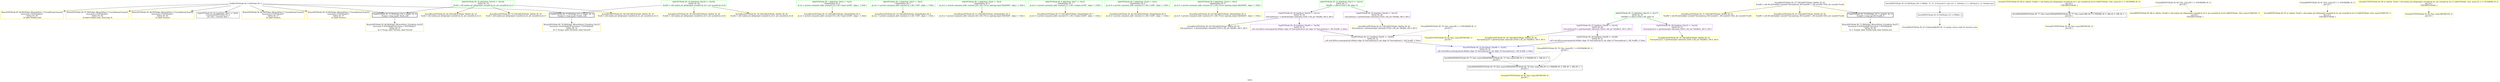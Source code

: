 digraph "SVFG" {
	label="SVFG";

	Node0x55cf43eedd30 [shape=record,color=grey,label="{NullPtrVFGNode ID: 0 PAGNode ID: 0\n}"];
	Node0x55cf43eedd30 -> Node0x55cf43ec0880[style=solid];
	Node0x55cf43eedd30 -> Node0x55cf43e8fad0[style=solid];
	Node0x55cf43eedd30 -> Node0x55cf43e8fc20[style=solid];
	Node0x55cf43eedd30 -> Node0x55cf43e8fdb0[style=solid];
	Node0x55cf43eedd30 -> Node0x55cf43e8ff40[style=solid];
	Node0x55cf43eedd30 -> Node0x55cf43e900d0[style=solid];
	Node0x55cf43eedd30 -> Node0x55cf43e90710[style=solid];
	Node0x55cf43eedd30 -> Node0x55cf43e90a20[style=solid];
	Node0x55cf43eedb70 [shape=record,color=green,label="{AddrVFGNode ID: 1 AddrStmt: [Var4 \<-- Var3]  \nGlobalValVar ID: 4\n @.str = private unnamed_addr constant [10 x i8] c\"input.txt\\00\", align 1 \{ Glob  \}}"];
	Node0x55cf43eedb70 -> Node0x55cf43ecaf30[style=solid];
	Node0x55cf43eee070 [shape=record,color=green,label="{AddrVFGNode ID: 2 AddrStmt: [Var5 \<-- Var3]  \nGlobalValVar ID: 5\n @.str.1 = private unnamed_addr constant [2 x i8] c\"r\\00\", align 1 \{ Glob  \}}"];
	Node0x55cf43eee070 -> Node0x55cf43ecb0a0[style=solid];
	Node0x55cf43ebe590 [shape=record,color=green,label="{AddrVFGNode ID: 3 AddrStmt: [Var6 \<-- Var3]  \nGlobalValVar ID: 6\n @.str.2 = private unnamed_addr constant [26 x i8] c\"Error opening input file\\0A\\00\", align 1 \{ Glob  \}}"];
	Node0x55cf43ebe590 -> Node0x55cf43ecadc0[style=solid];
	Node0x55cf43ebe700 [shape=record,color=green,label="{AddrVFGNode ID: 4 AddrStmt: [Var7 \<-- Var3]  \nGlobalValVar ID: 7\n @.str.3 = private unnamed_addr constant [11 x i8] c\"output.txt\\00\", align 1 \{ Glob  \}}"];
	Node0x55cf43ebe700 -> Node0x55cf43eca620[style=solid];
	Node0x55cf43ebe890 [shape=record,color=green,label="{AddrVFGNode ID: 5 AddrStmt: [Var8 \<-- Var3]  \nGlobalValVar ID: 8\n @.str.4 = private unnamed_addr constant [2 x i8] c\"w\\00\", align 1 \{ Glob  \}}"];
	Node0x55cf43ebe890 -> Node0x55cf43eca790[style=solid];
	Node0x55cf43ebea20 [shape=record,color=green,label="{AddrVFGNode ID: 6 AddrStmt: [Var9 \<-- Var3]  \nGlobalValVar ID: 9\n @.str.5 = private unnamed_addr constant [27 x i8] c\"Error opening output file\\0A\\00\", align 1 \{ Glob  \}}"];
	Node0x55cf43ebea20 -> Node0x55cf43ecaa70[style=solid];
	Node0x55cf43ebf790 [shape=record,color=green,label="{AddrVFGNode ID: 14 AddrStmt: [Var13 \<-- Var14]  \nValVar ID: 13\n   %buffer = alloca [1024 x i8], align 16 }"];
	Node0x55cf43ebf790 -> Node0x55cf43ec0a10[style=solid];
	Node0x55cf43ebf790 -> Node0x55cf43ec8740[style=solid];
	Node0x55cf43ebfa70 [shape=record,color=green,label="{AddrVFGNode ID: 15 AddrStmt: [Var16 \<-- Var17]  \nValVar ID: 16\n   %buffer2 = alloca [1024 x i8], align 16 }"];
	Node0x55cf43ebfa70 -> Node0x55cf43ec88d0[style=solid];
	Node0x55cf43ebfa70 -> Node0x55cf43ec8a60[style=solid];
	Node0x55cf43ebfc00 [shape=record,color=green,label="{AddrVFGNode ID: 16 AddrStmt: [Var18 \<-- Var19]  \nValVar ID: 18\n   %call = call noalias ptr @fopen(ptr noundef @.str, ptr noundef @.str.1) }"];
	Node0x55cf43ebfc00 -> Node0x55cf43ec61d0[style=solid];
	Node0x55cf43ebfc00 -> Node0x55cf43eca4b0[style=solid];
	Node0x55cf43ebfc00 -> Node0x55cf43eca900[style=solid];
	Node0x55cf43ebfc00 -> Node0x55cf43e90710[style=solid];
	Node0x55cf43ec00b0 [shape=record,color=green,label="{AddrVFGNode ID: 19 AddrStmt: [Var29 \<-- Var30]  \nValVar ID: 29\n   %call2 = call noalias ptr @fopen(ptr noundef @.str.3, ptr noundef @.str.4) }"];
	Node0x55cf43ec00b0 -> Node0x55cf43eb9e60[style=solid];
	Node0x55cf43ec00b0 -> Node0x55cf43ec9930[style=solid];
	Node0x55cf43ec00b0 -> Node0x55cf43e90a20[style=solid];
	Node0x55cf43ec0880 [shape=record,color=black,label="{CopyVFGNode ID: 24 CopyStmt: [Var1 \<-- Var0]  \nConstantNullPtrValVar ID: 0\n ptr null \{ constant data \}}"];
	Node0x55cf43ec0a10 [shape=record,color=purple,label="{GepVFGNode ID: 25 GepStmt: [Var40 \<-- Var13]  \nValVar ID: 40\n   %arraydecay = getelementptr inbounds [1024 x i8], ptr %buffer, i64 0, i64 0 }"];
	Node0x55cf43ec0a10 -> Node0x55cf43eca060[style=solid];
	Node0x55cf43ec8740 [shape=record,color=purple,label="{GepVFGNode ID: 26 GepStmt: [Var50 \<-- Var13]  \nValVar ID: 50\n   %arraydecay11 = getelementptr inbounds [1024 x i8], ptr %buffer, i64 0, i64 0 }"];
	Node0x55cf43ec8740 -> Node0x55cf43ec8f60[style=solid];
	Node0x55cf43ec8740 -> Node0x55cf43ec9c10[style=solid];
	Node0x55cf43ec88d0 [shape=record,color=purple,label="{GepVFGNode ID: 27 GepStmt: [Var49 \<-- Var16]  \nValVar ID: 49\n   %arraydecay10 = getelementptr inbounds [1024 x i8], ptr %buffer2, i64 0, i64 0 }"];
	Node0x55cf43ec88d0 -> Node0x55cf43ec8bf0[style=solid];
	Node0x55cf43ec88d0 -> Node0x55cf43ec9aa0[style=solid];
	Node0x55cf43ec8a60 [shape=record,color=purple,label="{GepVFGNode ID: 28 GepStmt: [Var55 \<-- Var16]  \nValVar ID: 55\n   %arraydecay12 = getelementptr inbounds [1024 x i8], ptr %buffer2, i64 0, i64 0 }"];
	Node0x55cf43ec8a60 -> Node0x55cf43ef4f90[style=solid];
	Node0x55cf43ec8bf0 [shape=record,color=purple,label="{GepVFGNode ID: 29 GepStmt: [Var89 \<-- Var49]  \nValVar ID: 51\n   call void @llvm.memcpy.p0.p0.i64(ptr align 16 %arraydecay10, ptr align 16 %arraydecay11, i64 %call8, i1 false) }"];
	Node0x55cf43ec8bf0 -> Node0x55cf43ec9460[style=solid];
	Node0x55cf43ec8f60 [shape=record,color=purple,label="{GepVFGNode ID: 30 GepStmt: [Var90 \<-- Var50]  \nValVar ID: 51\n   call void @llvm.memcpy.p0.p0.i64(ptr align 16 %arraydecay10, ptr align 16 %arraydecay11, i64 %call8, i1 false) }"];
	Node0x55cf43ec8f60 -> Node0x55cf43ec92d0[style=solid];
	Node0x55cf43ec92d0 [shape=record,color=red,label="{LoadVFGNode ID: 31 LoadStmt: [Var91 \<-- Var90]  \nValVar ID: 51\n   call void @llvm.memcpy.p0.p0.i64(ptr align 16 %arraydecay10, ptr align 16 %arraydecay11, i64 %call8, i1 false) }"];
	Node0x55cf43ec92d0 -> Node0x55cf43ec9460[style=solid];
	Node0x55cf43ec9460 [shape=record,color=blue,label="{StoreVFGNode ID: 32 StoreStmt: [Var89 \<-- Var91]  \nValVar ID: 51\n   call void @llvm.memcpy.p0.p0.i64(ptr align 16 %arraydecay10, ptr align 16 %arraydecay11, i64 %call8, i1 false) }"];
	Node0x55cf43ec9460 -> Node0x55cf43e92c70[style=dashed];
	Node0x55cf43ec61d0 [shape=record,color=yellow,penwidth=2,label="{ActualParmVFGNode ID: 33 CS[CallICFGNode: ]ValVar ID: 18\n   %call = call noalias ptr @fopen(ptr noundef @.str, ptr noundef @.str.1) }"];
	Node0x55cf43eb9e60 [shape=record,color=yellow,penwidth=2,label="{ActualParmVFGNode ID: 34 CS[CallICFGNode: ]ValVar ID: 29\n   %call2 = call noalias ptr @fopen(ptr noundef @.str.3, ptr noundef @.str.4) }"];
	Node0x55cf43ef4f90 [shape=record,color=yellow,penwidth=2,label="{ActualParmVFGNode ID: 35 CS[CallICFGNode: ]ValVar ID: 55\n   %arraydecay12 = getelementptr inbounds [1024 x i8], ptr %buffer2, i64 0, i64 0 }"];
	Node0x55cf43ee1320 [shape=record,color=yellow,penwidth=2,label="{ActualParmVFGNode ID: 37 CS[CallICFGNode: ]ValVar ID: 42\n   %call8 = call i64 @fread(ptr noundef %arraydecay, i64 noundef 1, i64 noundef 1024, ptr noundef %call) }"];
	Node0x55cf43ec9930 [shape=record,color=yellow,penwidth=2,label="{ActualParmVFGNode ID: 38 CS[CallICFGNode: ]ValVar ID: 29\n   %call2 = call noalias ptr @fopen(ptr noundef @.str.3, ptr noundef @.str.4) }"];
	Node0x55cf43ec9aa0 [shape=record,color=yellow,penwidth=2,label="{ActualParmVFGNode ID: 39 CS[CallICFGNode: ]ValVar ID: 49\n   %arraydecay10 = getelementptr inbounds [1024 x i8], ptr %buffer2, i64 0, i64 0 }"];
	Node0x55cf43ec9c10 [shape=record,color=yellow,penwidth=2,label="{ActualParmVFGNode ID: 40 CS[CallICFGNode: ]ValVar ID: 50\n   %arraydecay11 = getelementptr inbounds [1024 x i8], ptr %buffer, i64 0, i64 0 }"];
	Node0x55cf43ec9d80 [shape=record,color=yellow,penwidth=2,label="{ActualParmVFGNode ID: 41 CS[CallICFGNode: ]ValVar ID: 42\n   %call8 = call i64 @fread(ptr noundef %arraydecay, i64 noundef 1, i64 noundef 1024, ptr noundef %call) }"];
	Node0x55cf43eca060 [shape=record,color=yellow,penwidth=2,label="{ActualParmVFGNode ID: 43 CS[CallICFGNode: ]ValVar ID: 40\n   %arraydecay = getelementptr inbounds [1024 x i8], ptr %buffer, i64 0, i64 0 }"];
	Node0x55cf43eca4b0 [shape=record,color=yellow,penwidth=2,label="{ActualParmVFGNode ID: 46 CS[CallICFGNode: ]ValVar ID: 18\n   %call = call noalias ptr @fopen(ptr noundef @.str, ptr noundef @.str.1) }"];
	Node0x55cf43eca620 [shape=record,color=yellow,penwidth=2,label="{ActualParmVFGNode ID: 47 CS[CallICFGNode: ]GlobalValVar ID: 7\n @.str.3 = private unnamed_addr constant [11 x i8] c\"output.txt\\00\", align 1 \{ Glob  \}}"];
	Node0x55cf43eca790 [shape=record,color=yellow,penwidth=2,label="{ActualParmVFGNode ID: 48 CS[CallICFGNode: ]GlobalValVar ID: 8\n @.str.4 = private unnamed_addr constant [2 x i8] c\"w\\00\", align 1 \{ Glob  \}}"];
	Node0x55cf43eca900 [shape=record,color=yellow,penwidth=2,label="{ActualParmVFGNode ID: 49 CS[CallICFGNode: ]ValVar ID: 18\n   %call = call noalias ptr @fopen(ptr noundef @.str, ptr noundef @.str.1) }"];
	Node0x55cf43ecaa70 [shape=record,color=yellow,penwidth=2,label="{ActualParmVFGNode ID: 50 CS[CallICFGNode: ]GlobalValVar ID: 9\n @.str.5 = private unnamed_addr constant [27 x i8] c\"Error opening output file\\0A\\00\", align 1 \{ Glob  \}}"];
	Node0x55cf43ecadc0 [shape=record,color=yellow,penwidth=2,label="{ActualParmVFGNode ID: 51 CS[CallICFGNode: ]GlobalValVar ID: 6\n @.str.2 = private unnamed_addr constant [26 x i8] c\"Error opening input file\\0A\\00\", align 1 \{ Glob  \}}"];
	Node0x55cf43ecaf30 [shape=record,color=yellow,penwidth=2,label="{ActualParmVFGNode ID: 52 CS[CallICFGNode: ]GlobalValVar ID: 4\n @.str = private unnamed_addr constant [10 x i8] c\"input.txt\\00\", align 1 \{ Glob  \}}"];
	Node0x55cf43ecb0a0 [shape=record,color=yellow,penwidth=2,label="{ActualParmVFGNode ID: 53 CS[CallICFGNode: ]GlobalValVar ID: 5\n @.str.1 = private unnamed_addr constant [2 x i8] c\"r\\00\", align 1 \{ Glob  \}}"];
	Node0x55cf43ecb6f0 [shape=record,color=yellow,penwidth=2,label="{ActualRetVFGNode ID: 57 CS[CallICFGNode: ]ValVar ID: 42\n   %call8 = call i64 @fread(ptr noundef %arraydecay, i64 noundef 1, i64 noundef 1024, ptr noundef %call) }"];
	Node0x55cf43ecb6f0 -> Node0x55cf43ee1320[style=solid];
	Node0x55cf43ecb6f0 -> Node0x55cf43ec9d80[style=solid];
	Node0x55cf43ecb6f0 -> Node0x55cf43e90cc0[style=solid];
	Node0x55cf43ebf870 [shape=record,color=yellow,penwidth=2,label="{FormalRetVFGNode ID: 61 Fun[main]RetPN ID: 12 unique return node for function main}"];
	Node0x55cf43ecbe20 [shape=record,color=black,label="{IntraPHIVFGNode ID: 62 PAGNode: [63 = PHI(64, 15, 15, )]      %retval.0 = phi i32 [ 1, %if.then ], [ 1, %if.then4 ], [ 0, %while.end ] }"];
	Node0x55cf43ecbe20 -> Node0x55cf43ecc290[style=solid];
	Node0x55cf43ecc290 [shape=record,color=black,label="{IntraPHIVFGNode ID: 63 PAGNode: [12 = PHI(63, )]  }"];
	Node0x55cf43ecc290 -> Node0x55cf43ebf870[style=solid];
	Node0x55cf43e8fad0 [shape=record,color=gold,penwidth=2,label="{BranchVFGNode ID: 64 PAGEdge: [BranchStmt: [ Unconditional branch]\nSuccessor 0 ICFGNode15   \nValVar ID: 27\n   br label %return   }"];
	Node0x55cf43e8fc20 [shape=record,color=gold,penwidth=2,label="{BranchVFGNode ID: 65 PAGEdge: [BranchStmt: [ Unconditional branch]\nSuccessor 0 ICFGNode15   \nValVar ID: 37\n   br label %return   }"];
	Node0x55cf43e8fdb0 [shape=record,color=gold,penwidth=2,label="{BranchVFGNode ID: 66 PAGEdge: [BranchStmt: [ Unconditional branch]\nSuccessor 0 ICFGNode23   \nValVar ID: 38\n   br label %while.cond   }"];
	Node0x55cf43e8ff40 [shape=record,color=gold,penwidth=2,label="{BranchVFGNode ID: 67 PAGEdge: [BranchStmt: [ Unconditional branch]\nSuccessor 0 ICFGNode23   \nValVar ID: 59\n   br label %while.cond, !llvm.loop !6   }"];
	Node0x55cf43e900d0 [shape=record,color=gold,penwidth=2,label="{BranchVFGNode ID: 68 PAGEdge: [BranchStmt: [ Unconditional branch]\nSuccessor 0 ICFGNode15   \nValVar ID: 62\n   br label %return   }"];
	Node0x55cf43e90260 [shape=record,color=gold,penwidth=2,label="{BranchVFGNode ID: 69 PAGEdge: [BranchStmt: [Condition Var22]\nSuccessor 0 ICFGNode9   Successor 1 ICFGNode11   \nValVar ID: 23\n   br i1 %cmp, label %if.then, label %if.end   }"];
	Node0x55cf43e903f0 [shape=record,color=gold,penwidth=2,label="{BranchVFGNode ID: 70 PAGEdge: [BranchStmt: [Condition Var31]\nSuccessor 0 ICFGNode18   Successor 1 ICFGNode20   \nValVar ID: 32\n   br i1 %cmp3, label %if.then4, label %if.end7   }"];
	Node0x55cf43e90580 [shape=record,color=gold,penwidth=2,label="{BranchVFGNode ID: 71 PAGEdge: [BranchStmt: [Condition Var47]\nSuccessor 0 ICFGNode29   Successor 1 ICFGNode30   \nValVar ID: 48\n   br i1 %cmp9, label %while.body, label %while.end   }"];
	Node0x55cf43e90710 [shape=record,color=black,penwidth=2,label="{CmpVFGNode ID: 72 PAGEdge: [22 = cmp(0, 18, )]\n    %cmp = icmp eq ptr %call, null }"];
	Node0x55cf43e90710 -> Node0x55cf43e90260[style=solid];
	Node0x55cf43e90a20 [shape=record,color=black,penwidth=2,label="{CmpVFGNode ID: 73 PAGEdge: [31 = cmp(0, 29, )]\n    %cmp3 = icmp eq ptr %call2, null }"];
	Node0x55cf43e90a20 -> Node0x55cf43e903f0[style=solid];
	Node0x55cf43e90cc0 [shape=record,color=black,penwidth=2,label="{CmpVFGNode ID: 74 PAGEdge: [47 = cmp(41, 42, )]\n    %cmp9 = icmp ugt i64 %call8, 0 }"];
	Node0x55cf43e90cc0 -> Node0x55cf43e90580[style=solid];
	Node0x55cf43e92c70 [shape=record,color=black,label="{IntraMSSAPHISVFGNode ID: 75 \{fun: main\}MSSAPHISVFGNode ID: 75 \{fun: main\}MR_6V_2 = PHI(MR_6V_1, MR_6V_3, )\npts\{92 \}}"];
	Node0x55cf43e92c70 -> Node0x55cf43ec9460[style=dashed];
	Node0x55cf43e92c70 -> Node0x55cf43e92f10[style=dashed];
	Node0x55cf43e92f10 [shape=record,color=black,label="{IntraMSSAPHISVFGNode ID: 76 \{fun: main\}MSSAPHISVFGNode ID: 76 \{fun: main\}MR_6V_4 = PHI(MR_6V_2, MR_6V_1, MR_6V_1, )\npts\{92 \}}"];
	Node0x55cf43e92f10 -> Node0x55cf43e73930[style=dashed];
	Node0x55cf43e93200 [shape=record,color=black,label="{IntraMSSAPHISVFGNode ID: 77 \{fun: main\}MSSAPHISVFGNode ID: 77 \{fun: main\}MR_4V_3 = PHI(MR_4V_2, MR_4V_2, MR_4V_1, )\npts\{30 \}}"];
	Node0x55cf43e93200 -> Node0x55cf43eba560[style=dashed];
	Node0x55cf43e7c5b0 [shape=record,color=yellow,penwidth=2,label="{FormalINSVFGNode ID: 78 \{fun: main\}8V_1 = ENCHI(MR_8V_1)\npts\{93 \}\n}"];
	Node0x55cf43e7c5b0 -> Node0x55cf43ec92d0[style=dashed];
	Node0x55cf43e7c5b0 -> Node0x55cf43e620f0[style=dashed];
	Node0x55cf43e7cb20 [shape=record,color=yellow,penwidth=2,label="{FormalINSVFGNode ID: 79 \{fun: main\}6V_1 = ENCHI(MR_6V_1)\npts\{92 \}\n}"];
	Node0x55cf43e7cb20 -> Node0x55cf43e92c70[style=dashed];
	Node0x55cf43e7cb20 -> Node0x55cf43e92f10[style=dashed];
	Node0x55cf43e799a0 [shape=record,color=yellow,penwidth=2,label="{FormalINSVFGNode ID: 80 \{fun: main\}4V_1 = ENCHI(MR_4V_1)\npts\{30 \}\n}"];
	Node0x55cf43e799a0 -> Node0x55cf43e93200[style=dashed];
	Node0x55cf43e799a0 -> Node0x55cf43eba880[style=dashed];
	Node0x55cf43e76400 [shape=record,color=yellow,penwidth=2,label="{FormalINSVFGNode ID: 81 \{fun: main\}2V_1 = ENCHI(MR_2V_1)\npts\{19 \}\n}"];
	Node0x55cf43e76400 -> Node0x55cf43ebaaf0[style=dashed];
	Node0x55cf43e73930 [shape=record,color=yellow,penwidth=2,label="{FormalOUTSVFGNode ID: 82 \{fun: main\}RETMU(6V_4)\npts\{92 \}\n}"];
	Node0x55cf43e620f0 [shape=record,color=yellow,penwidth=2,label="{FormalOUTSVFGNode ID: 83 \{fun: main\}RETMU(8V_1)\npts\{93 \}\n}"];
	Node0x55cf43eba560 [shape=record,color=yellow,penwidth=2,label="{FormalOUTSVFGNode ID: 84 \{fun: main\}RETMU(4V_3)\npts\{30 \}\n}"];
	Node0x55cf43eba6f0 [shape=record,color=yellow,penwidth=2,label="{FormalOUTSVFGNode ID: 85 \{fun: main\}RETMU(2V_2)\npts\{19 \}\n}"];
	Node0x55cf43eba880 [shape=record,color=yellow,penwidth=2,label="{ActualINSVFGNode ID: 86 at callsite:    %call2 = call noalias ptr @fopen(ptr noundef @.str.3, ptr noundef @.str.4) CallICFGNode:  \{fun: main\}CSMU(4V_1)\npts\{30 \}\nCS[CallICFGNode: ]}"];
	Node0x55cf43ebaaf0 [shape=record,color=yellow,penwidth=2,label="{ActualINSVFGNode ID: 87 at callsite:    %call = call noalias ptr @fopen(ptr noundef @.str, ptr noundef @.str.1) CallICFGNode:  \{fun: main\}CSMU(2V_1)\npts\{19 \}\nCS[CallICFGNode: ]}"];
	Node0x55cf43ebacf0 [shape=record,color=yellow,penwidth=2,label="{ActualOUTSVFGNode ID: 88 at callsite:    %call2 = call noalias ptr @fopen(ptr noundef @.str.3, ptr noundef @.str.4) CallICFGNode:  \{fun: main\}4V_2 = CSCHI(MR_4V_2)\npts\{30 \}\nCS[CallICFGNode: ]}"];
	Node0x55cf43ebacf0 -> Node0x55cf43e93200[style=dashed];
	Node0x55cf43ebaf90 [shape=record,color=yellow,penwidth=2,label="{ActualOUTSVFGNode ID: 89 at callsite:    %call = call noalias ptr @fopen(ptr noundef @.str, ptr noundef @.str.1) CallICFGNode:  \{fun: main\}2V_2 = CSCHI(MR_2V_2)\npts\{19 \}\nCS[CallICFGNode: ]}"];
	Node0x55cf43ebaf90 -> Node0x55cf43eba6f0[style=dashed];
}
